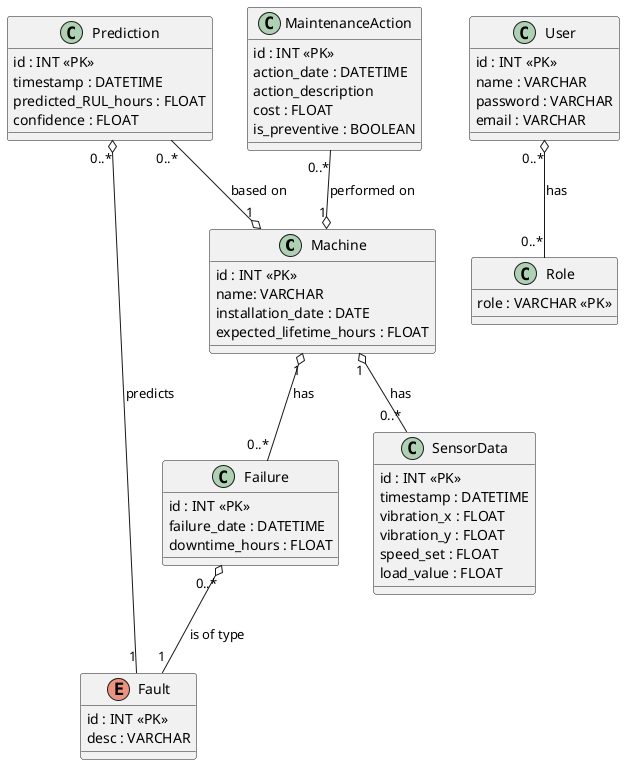 @startuml
'https://plantuml.com/class-diagram

class Machine {
  id : INT <<PK>>
  name: VARCHAR
  installation_date : DATE
  expected_lifetime_hours : FLOAT
}

enum Fault {
  id : INT <<PK>>
  desc : VARCHAR
}

class SensorData {
  id : INT <<PK>>
  timestamp : DATETIME
  vibration_x : FLOAT
  vibration_y : FLOAT
  speed_set : FLOAT
  load_value : FLOAT
}

class MaintenanceAction {
  id : INT <<PK>>
  action_date : DATETIME
  action_description
  cost : FLOAT
  is_preventive : BOOLEAN
}


class Prediction {
  id : INT <<PK>>
  timestamp : DATETIME
  predicted_RUL_hours : FLOAT
  confidence : FLOAT
}

class Failure {
  id : INT <<PK>>
  failure_date : DATETIME
  downtime_hours : FLOAT
}

class User {
  id : INT <<PK>>
  name : VARCHAR
  password : VARCHAR
  email : VARCHAR
}

class Role {
  role : VARCHAR <<PK>>
}

' Relationships
Machine "1" o--"0..*" Failure : has
Machine "1" o-- "0..*" SensorData : has
MaintenanceAction "0..*" --o "1" Machine : performed on
Prediction "0..*" --o "1" Machine : based on
Prediction "0..*" o-- "1" Fault : predicts
Failure "0..*" o-- "1" Fault : is of type
User "0..*" o-- "0..*" Role : has

@enduml
